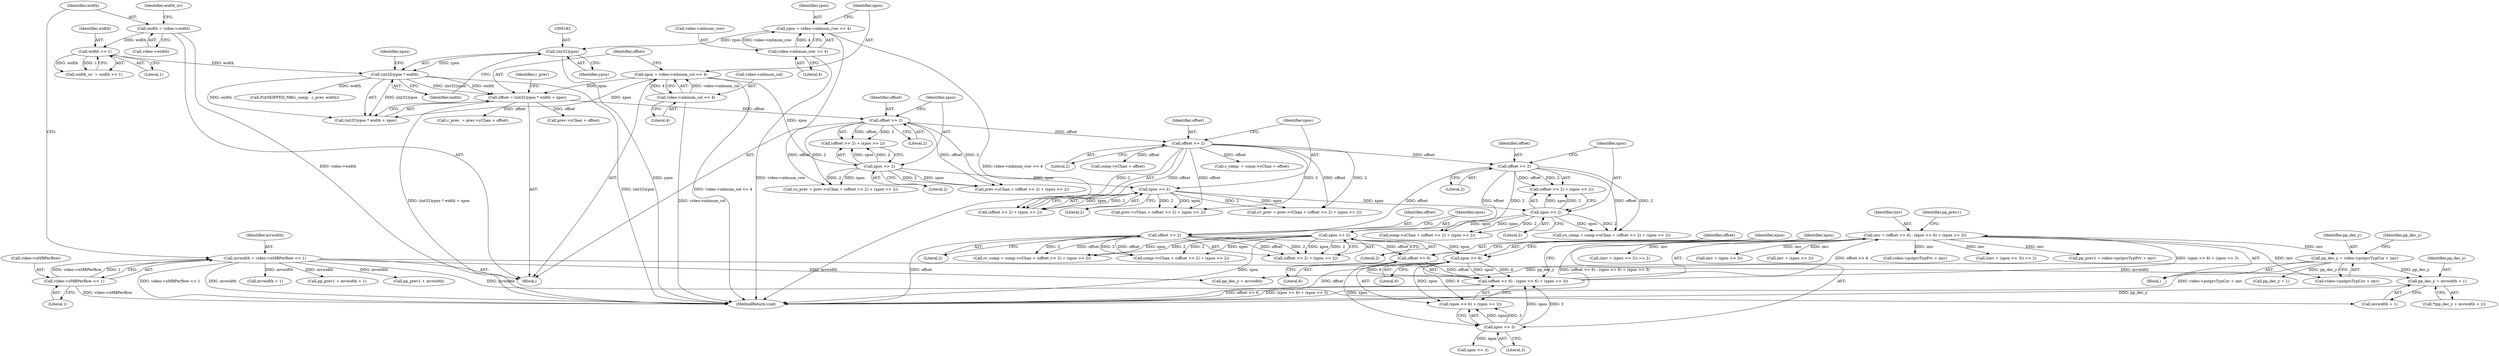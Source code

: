 digraph "0_Android_961e5ac5788b52304e64b9a509781beaf5201fb0_0@pointer" {
"1000328" [label="(Call,pp_dec_y + mvwidth + 1)"];
"1000296" [label="(Call,pp_dec_y = video->pstprcTypCur + imv)"];
"1000276" [label="(Call,imv = (offset >> 6) - (xpos >> 6) + (xpos >> 3))"];
"1000278" [label="(Call,(offset >> 6) - (xpos >> 6) + (xpos >> 3))"];
"1000279" [label="(Call,offset >> 6)"];
"1000251" [label="(Call,offset >> 2)"];
"1000238" [label="(Call,offset >> 2)"];
"1000213" [label="(Call,offset >> 2)"];
"1000200" [label="(Call,offset >> 2)"];
"1000177" [label="(Call,offset = (int32)ypos * width + xpos)"];
"1000180" [label="(Call,(int32)ypos * width)"];
"1000181" [label="(Call,(int32)ypos)"];
"1000163" [label="(Call,ypos = video->mbnum_row << 4)"];
"1000165" [label="(Call,video->mbnum_row << 4)"];
"1000160" [label="(Call,width >> 1)"];
"1000153" [label="(Call,width = video->width)"];
"1000170" [label="(Call,xpos = video->mbnum_col << 4)"];
"1000172" [label="(Call,video->mbnum_col << 4)"];
"1000283" [label="(Call,xpos >> 6)"];
"1000254" [label="(Call,xpos >> 2)"];
"1000241" [label="(Call,xpos >> 2)"];
"1000216" [label="(Call,xpos >> 2)"];
"1000203" [label="(Call,xpos >> 2)"];
"1000286" [label="(Call,xpos >> 3)"];
"1000146" [label="(Call,mvwidth = video->nMBPerRow << 1)"];
"1000148" [label="(Call,video->nMBPerRow << 1)"];
"1000251" [label="(Call,offset >> 2)"];
"1000184" [label="(Identifier,width)"];
"1000171" [label="(Identifier,xpos)"];
"1000256" [label="(Literal,2)"];
"1000297" [label="(Identifier,pp_dec_y)"];
"1000206" [label="(Call,cv_prev = prev->vChan + (offset >> 2) + (xpos >> 2))"];
"1000186" [label="(Call,c_prev  = prev->yChan + offset)"];
"1000296" [label="(Call,pp_dec_y = video->pstprcTypCur + imv)"];
"1000252" [label="(Identifier,offset)"];
"1000199" [label="(Call,(offset >> 2) + (xpos >> 2))"];
"1000202" [label="(Literal,2)"];
"1000214" [label="(Identifier,offset)"];
"1000176" [label="(Literal,4)"];
"1000172" [label="(Call,video->mbnum_col << 4)"];
"1000390" [label="(MethodReturn,void)"];
"1000241" [label="(Call,xpos >> 2)"];
"1000215" [label="(Literal,2)"];
"1000349" [label="(Call,(imv + (xpos >> 3)) >> 2)"];
"1000323" [label="(Call,pp_prev1 + mvwidth)"];
"1000177" [label="(Call,offset = (int32)ypos * width + xpos)"];
"1000305" [label="(Identifier,pp_dec_y)"];
"1000195" [label="(Call,prev->uChan + (offset >> 2) + (xpos >> 2))"];
"1000231" [label="(Call,cu_comp = comp->uChan + (offset >> 2) + (xpos >> 2))"];
"1000330" [label="(Call,mvwidth + 1)"];
"1000239" [label="(Identifier,offset)"];
"1000161" [label="(Identifier,width)"];
"1000282" [label="(Call,(xpos >> 6) + (xpos >> 3))"];
"1000155" [label="(Call,video->width)"];
"1000285" [label="(Literal,6)"];
"1000164" [label="(Identifier,ypos)"];
"1000213" [label="(Call,offset >> 2)"];
"1000159" [label="(Identifier,width_uv)"];
"1000188" [label="(Call,prev->yChan + offset)"];
"1000255" [label="(Identifier,xpos)"];
"1000187" [label="(Identifier,c_prev)"];
"1000204" [label="(Identifier,xpos)"];
"1000336" [label="(Call,mvwidth + 1)"];
"1000329" [label="(Identifier,pp_dec_y)"];
"1000275" [label="(Block,)"];
"1000162" [label="(Literal,1)"];
"1000165" [label="(Call,video->mbnum_row << 4)"];
"1000226" [label="(Call,comp->yChan + offset)"];
"1000154" [label="(Identifier,width)"];
"1000152" [label="(Literal,1)"];
"1000278" [label="(Call,(offset >> 6) - (xpos >> 6) + (xpos >> 3))"];
"1000367" [label="(Call,imv + (xpos >> 3))"];
"1000240" [label="(Literal,2)"];
"1000212" [label="(Call,(offset >> 2) + (xpos >> 2))"];
"1000153" [label="(Call,width = video->width)"];
"1000146" [label="(Call,mvwidth = video->nMBPerRow << 1)"];
"1000352" [label="(Call,xpos >> 3)"];
"1000350" [label="(Call,imv + (xpos >> 3))"];
"1000160" [label="(Call,width >> 1)"];
"1000276" [label="(Call,imv = (offset >> 6) - (xpos >> 6) + (xpos >> 3))"];
"1000208" [label="(Call,prev->vChan + (offset >> 2) + (xpos >> 2))"];
"1000310" [label="(Call,pp_dec_y + 1)"];
"1000224" [label="(Call,c_comp  = comp->yChan + offset)"];
"1000185" [label="(Identifier,xpos)"];
"1000112" [label="(Block,)"];
"1000181" [label="(Call,(int32)ypos)"];
"1000218" [label="(Literal,2)"];
"1000244" [label="(Call,cv_comp = comp->vChan + (offset >> 2) + (xpos >> 2))"];
"1000298" [label="(Call,video->pstprcTypCur + imv)"];
"1000149" [label="(Call,video->nMBPerRow)"];
"1000233" [label="(Call,comp->uChan + (offset >> 2) + (xpos >> 2))"];
"1000183" [label="(Identifier,ypos)"];
"1000288" [label="(Literal,3)"];
"1000283" [label="(Call,xpos >> 6)"];
"1000169" [label="(Literal,4)"];
"1000319" [label="(Call,pp_dec_y + mvwidth)"];
"1000277" [label="(Identifier,imv)"];
"1000158" [label="(Call,width_uv  = width >> 1)"];
"1000166" [label="(Call,video->mbnum_row)"];
"1000327" [label="(Call,*(pp_dec_y + mvwidth + 1))"];
"1000147" [label="(Identifier,mvwidth)"];
"1000148" [label="(Call,video->nMBPerRow << 1)"];
"1000193" [label="(Call,cu_prev = prev->uChan + (offset >> 2) + (xpos >> 2))"];
"1000238" [label="(Call,offset >> 2)"];
"1000246" [label="(Call,comp->vChan + (offset >> 2) + (xpos >> 2))"];
"1000257" [label="(Call,PutSKIPPED_MB(c_comp,  c_prev, width))"];
"1000250" [label="(Call,(offset >> 2) + (xpos >> 2))"];
"1000328" [label="(Call,pp_dec_y + mvwidth + 1)"];
"1000242" [label="(Identifier,xpos)"];
"1000284" [label="(Identifier,xpos)"];
"1000200" [label="(Call,offset >> 2)"];
"1000201" [label="(Identifier,offset)"];
"1000179" [label="(Call,(int32)ypos * width + xpos)"];
"1000279" [label="(Call,offset >> 6)"];
"1000178" [label="(Identifier,offset)"];
"1000237" [label="(Call,(offset >> 2) + (xpos >> 2))"];
"1000290" [label="(Identifier,pp_prev1)"];
"1000163" [label="(Call,ypos = video->mbnum_row << 4)"];
"1000281" [label="(Literal,6)"];
"1000180" [label="(Call,(int32)ypos * width)"];
"1000286" [label="(Call,xpos >> 3)"];
"1000216" [label="(Call,xpos >> 2)"];
"1000205" [label="(Literal,2)"];
"1000291" [label="(Call,video->pstprcTypPrv + imv)"];
"1000287" [label="(Identifier,xpos)"];
"1000280" [label="(Identifier,offset)"];
"1000253" [label="(Literal,2)"];
"1000203" [label="(Call,xpos >> 2)"];
"1000366" [label="(Call,(imv + (xpos >> 3)) >> 2)"];
"1000243" [label="(Literal,2)"];
"1000170" [label="(Call,xpos = video->mbnum_col << 4)"];
"1000254" [label="(Call,xpos >> 2)"];
"1000334" [label="(Call,pp_prev1 + mvwidth + 1)"];
"1000173" [label="(Call,video->mbnum_col)"];
"1000289" [label="(Call,pp_prev1 = video->pstprcTypPrv + imv)"];
"1000217" [label="(Identifier,xpos)"];
"1000328" -> "1000327"  [label="AST: "];
"1000328" -> "1000330"  [label="CFG: "];
"1000329" -> "1000328"  [label="AST: "];
"1000330" -> "1000328"  [label="AST: "];
"1000327" -> "1000328"  [label="CFG: "];
"1000328" -> "1000390"  [label="DDG: pp_dec_y"];
"1000296" -> "1000328"  [label="DDG: pp_dec_y"];
"1000146" -> "1000328"  [label="DDG: mvwidth"];
"1000296" -> "1000275"  [label="AST: "];
"1000296" -> "1000298"  [label="CFG: "];
"1000297" -> "1000296"  [label="AST: "];
"1000298" -> "1000296"  [label="AST: "];
"1000305" -> "1000296"  [label="CFG: "];
"1000296" -> "1000390"  [label="DDG: video->pstprcTypCur + imv"];
"1000276" -> "1000296"  [label="DDG: imv"];
"1000296" -> "1000310"  [label="DDG: pp_dec_y"];
"1000296" -> "1000319"  [label="DDG: pp_dec_y"];
"1000276" -> "1000275"  [label="AST: "];
"1000276" -> "1000278"  [label="CFG: "];
"1000277" -> "1000276"  [label="AST: "];
"1000278" -> "1000276"  [label="AST: "];
"1000290" -> "1000276"  [label="CFG: "];
"1000276" -> "1000390"  [label="DDG: (offset >> 6) - (xpos >> 6) + (xpos >> 3)"];
"1000278" -> "1000276"  [label="DDG: offset >> 6"];
"1000278" -> "1000276"  [label="DDG: (xpos >> 6) + (xpos >> 3)"];
"1000276" -> "1000289"  [label="DDG: imv"];
"1000276" -> "1000291"  [label="DDG: imv"];
"1000276" -> "1000298"  [label="DDG: imv"];
"1000276" -> "1000349"  [label="DDG: imv"];
"1000276" -> "1000350"  [label="DDG: imv"];
"1000276" -> "1000366"  [label="DDG: imv"];
"1000276" -> "1000367"  [label="DDG: imv"];
"1000278" -> "1000282"  [label="CFG: "];
"1000279" -> "1000278"  [label="AST: "];
"1000282" -> "1000278"  [label="AST: "];
"1000278" -> "1000390"  [label="DDG: (xpos >> 6) + (xpos >> 3)"];
"1000278" -> "1000390"  [label="DDG: offset >> 6"];
"1000279" -> "1000278"  [label="DDG: offset"];
"1000279" -> "1000278"  [label="DDG: 6"];
"1000283" -> "1000278"  [label="DDG: xpos"];
"1000283" -> "1000278"  [label="DDG: 6"];
"1000286" -> "1000278"  [label="DDG: xpos"];
"1000286" -> "1000278"  [label="DDG: 3"];
"1000279" -> "1000281"  [label="CFG: "];
"1000280" -> "1000279"  [label="AST: "];
"1000281" -> "1000279"  [label="AST: "];
"1000284" -> "1000279"  [label="CFG: "];
"1000279" -> "1000390"  [label="DDG: offset"];
"1000251" -> "1000279"  [label="DDG: offset"];
"1000251" -> "1000250"  [label="AST: "];
"1000251" -> "1000253"  [label="CFG: "];
"1000252" -> "1000251"  [label="AST: "];
"1000253" -> "1000251"  [label="AST: "];
"1000255" -> "1000251"  [label="CFG: "];
"1000251" -> "1000390"  [label="DDG: offset"];
"1000251" -> "1000244"  [label="DDG: offset"];
"1000251" -> "1000244"  [label="DDG: 2"];
"1000251" -> "1000246"  [label="DDG: offset"];
"1000251" -> "1000246"  [label="DDG: 2"];
"1000251" -> "1000250"  [label="DDG: offset"];
"1000251" -> "1000250"  [label="DDG: 2"];
"1000238" -> "1000251"  [label="DDG: offset"];
"1000238" -> "1000237"  [label="AST: "];
"1000238" -> "1000240"  [label="CFG: "];
"1000239" -> "1000238"  [label="AST: "];
"1000240" -> "1000238"  [label="AST: "];
"1000242" -> "1000238"  [label="CFG: "];
"1000238" -> "1000231"  [label="DDG: offset"];
"1000238" -> "1000231"  [label="DDG: 2"];
"1000238" -> "1000233"  [label="DDG: offset"];
"1000238" -> "1000233"  [label="DDG: 2"];
"1000238" -> "1000237"  [label="DDG: offset"];
"1000238" -> "1000237"  [label="DDG: 2"];
"1000213" -> "1000238"  [label="DDG: offset"];
"1000213" -> "1000212"  [label="AST: "];
"1000213" -> "1000215"  [label="CFG: "];
"1000214" -> "1000213"  [label="AST: "];
"1000215" -> "1000213"  [label="AST: "];
"1000217" -> "1000213"  [label="CFG: "];
"1000213" -> "1000206"  [label="DDG: offset"];
"1000213" -> "1000206"  [label="DDG: 2"];
"1000213" -> "1000208"  [label="DDG: offset"];
"1000213" -> "1000208"  [label="DDG: 2"];
"1000213" -> "1000212"  [label="DDG: offset"];
"1000213" -> "1000212"  [label="DDG: 2"];
"1000200" -> "1000213"  [label="DDG: offset"];
"1000213" -> "1000224"  [label="DDG: offset"];
"1000213" -> "1000226"  [label="DDG: offset"];
"1000200" -> "1000199"  [label="AST: "];
"1000200" -> "1000202"  [label="CFG: "];
"1000201" -> "1000200"  [label="AST: "];
"1000202" -> "1000200"  [label="AST: "];
"1000204" -> "1000200"  [label="CFG: "];
"1000200" -> "1000193"  [label="DDG: offset"];
"1000200" -> "1000193"  [label="DDG: 2"];
"1000200" -> "1000195"  [label="DDG: offset"];
"1000200" -> "1000195"  [label="DDG: 2"];
"1000200" -> "1000199"  [label="DDG: offset"];
"1000200" -> "1000199"  [label="DDG: 2"];
"1000177" -> "1000200"  [label="DDG: offset"];
"1000177" -> "1000112"  [label="AST: "];
"1000177" -> "1000179"  [label="CFG: "];
"1000178" -> "1000177"  [label="AST: "];
"1000179" -> "1000177"  [label="AST: "];
"1000187" -> "1000177"  [label="CFG: "];
"1000177" -> "1000390"  [label="DDG: (int32)ypos * width + xpos"];
"1000180" -> "1000177"  [label="DDG: (int32)ypos"];
"1000180" -> "1000177"  [label="DDG: width"];
"1000170" -> "1000177"  [label="DDG: xpos"];
"1000177" -> "1000186"  [label="DDG: offset"];
"1000177" -> "1000188"  [label="DDG: offset"];
"1000180" -> "1000179"  [label="AST: "];
"1000180" -> "1000184"  [label="CFG: "];
"1000181" -> "1000180"  [label="AST: "];
"1000184" -> "1000180"  [label="AST: "];
"1000185" -> "1000180"  [label="CFG: "];
"1000180" -> "1000390"  [label="DDG: (int32)ypos"];
"1000180" -> "1000179"  [label="DDG: (int32)ypos"];
"1000180" -> "1000179"  [label="DDG: width"];
"1000181" -> "1000180"  [label="DDG: ypos"];
"1000160" -> "1000180"  [label="DDG: width"];
"1000180" -> "1000257"  [label="DDG: width"];
"1000181" -> "1000183"  [label="CFG: "];
"1000182" -> "1000181"  [label="AST: "];
"1000183" -> "1000181"  [label="AST: "];
"1000184" -> "1000181"  [label="CFG: "];
"1000181" -> "1000390"  [label="DDG: ypos"];
"1000163" -> "1000181"  [label="DDG: ypos"];
"1000163" -> "1000112"  [label="AST: "];
"1000163" -> "1000165"  [label="CFG: "];
"1000164" -> "1000163"  [label="AST: "];
"1000165" -> "1000163"  [label="AST: "];
"1000171" -> "1000163"  [label="CFG: "];
"1000163" -> "1000390"  [label="DDG: video->mbnum_row << 4"];
"1000165" -> "1000163"  [label="DDG: video->mbnum_row"];
"1000165" -> "1000163"  [label="DDG: 4"];
"1000165" -> "1000169"  [label="CFG: "];
"1000166" -> "1000165"  [label="AST: "];
"1000169" -> "1000165"  [label="AST: "];
"1000165" -> "1000390"  [label="DDG: video->mbnum_row"];
"1000160" -> "1000158"  [label="AST: "];
"1000160" -> "1000162"  [label="CFG: "];
"1000161" -> "1000160"  [label="AST: "];
"1000162" -> "1000160"  [label="AST: "];
"1000158" -> "1000160"  [label="CFG: "];
"1000160" -> "1000158"  [label="DDG: width"];
"1000160" -> "1000158"  [label="DDG: 1"];
"1000153" -> "1000160"  [label="DDG: width"];
"1000153" -> "1000112"  [label="AST: "];
"1000153" -> "1000155"  [label="CFG: "];
"1000154" -> "1000153"  [label="AST: "];
"1000155" -> "1000153"  [label="AST: "];
"1000159" -> "1000153"  [label="CFG: "];
"1000153" -> "1000390"  [label="DDG: video->width"];
"1000170" -> "1000112"  [label="AST: "];
"1000170" -> "1000172"  [label="CFG: "];
"1000171" -> "1000170"  [label="AST: "];
"1000172" -> "1000170"  [label="AST: "];
"1000178" -> "1000170"  [label="CFG: "];
"1000170" -> "1000390"  [label="DDG: video->mbnum_col << 4"];
"1000172" -> "1000170"  [label="DDG: video->mbnum_col"];
"1000172" -> "1000170"  [label="DDG: 4"];
"1000170" -> "1000179"  [label="DDG: xpos"];
"1000170" -> "1000203"  [label="DDG: xpos"];
"1000172" -> "1000176"  [label="CFG: "];
"1000173" -> "1000172"  [label="AST: "];
"1000176" -> "1000172"  [label="AST: "];
"1000172" -> "1000390"  [label="DDG: video->mbnum_col"];
"1000283" -> "1000282"  [label="AST: "];
"1000283" -> "1000285"  [label="CFG: "];
"1000284" -> "1000283"  [label="AST: "];
"1000285" -> "1000283"  [label="AST: "];
"1000287" -> "1000283"  [label="CFG: "];
"1000283" -> "1000282"  [label="DDG: xpos"];
"1000283" -> "1000282"  [label="DDG: 6"];
"1000254" -> "1000283"  [label="DDG: xpos"];
"1000283" -> "1000286"  [label="DDG: xpos"];
"1000254" -> "1000250"  [label="AST: "];
"1000254" -> "1000256"  [label="CFG: "];
"1000255" -> "1000254"  [label="AST: "];
"1000256" -> "1000254"  [label="AST: "];
"1000250" -> "1000254"  [label="CFG: "];
"1000254" -> "1000390"  [label="DDG: xpos"];
"1000254" -> "1000244"  [label="DDG: xpos"];
"1000254" -> "1000244"  [label="DDG: 2"];
"1000254" -> "1000246"  [label="DDG: xpos"];
"1000254" -> "1000246"  [label="DDG: 2"];
"1000254" -> "1000250"  [label="DDG: xpos"];
"1000254" -> "1000250"  [label="DDG: 2"];
"1000241" -> "1000254"  [label="DDG: xpos"];
"1000241" -> "1000237"  [label="AST: "];
"1000241" -> "1000243"  [label="CFG: "];
"1000242" -> "1000241"  [label="AST: "];
"1000243" -> "1000241"  [label="AST: "];
"1000237" -> "1000241"  [label="CFG: "];
"1000241" -> "1000231"  [label="DDG: xpos"];
"1000241" -> "1000231"  [label="DDG: 2"];
"1000241" -> "1000233"  [label="DDG: xpos"];
"1000241" -> "1000233"  [label="DDG: 2"];
"1000241" -> "1000237"  [label="DDG: xpos"];
"1000241" -> "1000237"  [label="DDG: 2"];
"1000216" -> "1000241"  [label="DDG: xpos"];
"1000216" -> "1000212"  [label="AST: "];
"1000216" -> "1000218"  [label="CFG: "];
"1000217" -> "1000216"  [label="AST: "];
"1000218" -> "1000216"  [label="AST: "];
"1000212" -> "1000216"  [label="CFG: "];
"1000216" -> "1000206"  [label="DDG: xpos"];
"1000216" -> "1000206"  [label="DDG: 2"];
"1000216" -> "1000208"  [label="DDG: xpos"];
"1000216" -> "1000208"  [label="DDG: 2"];
"1000216" -> "1000212"  [label="DDG: xpos"];
"1000216" -> "1000212"  [label="DDG: 2"];
"1000203" -> "1000216"  [label="DDG: xpos"];
"1000203" -> "1000199"  [label="AST: "];
"1000203" -> "1000205"  [label="CFG: "];
"1000204" -> "1000203"  [label="AST: "];
"1000205" -> "1000203"  [label="AST: "];
"1000199" -> "1000203"  [label="CFG: "];
"1000203" -> "1000193"  [label="DDG: xpos"];
"1000203" -> "1000193"  [label="DDG: 2"];
"1000203" -> "1000195"  [label="DDG: xpos"];
"1000203" -> "1000195"  [label="DDG: 2"];
"1000203" -> "1000199"  [label="DDG: xpos"];
"1000203" -> "1000199"  [label="DDG: 2"];
"1000286" -> "1000282"  [label="AST: "];
"1000286" -> "1000288"  [label="CFG: "];
"1000287" -> "1000286"  [label="AST: "];
"1000288" -> "1000286"  [label="AST: "];
"1000282" -> "1000286"  [label="CFG: "];
"1000286" -> "1000282"  [label="DDG: xpos"];
"1000286" -> "1000282"  [label="DDG: 3"];
"1000286" -> "1000352"  [label="DDG: xpos"];
"1000146" -> "1000112"  [label="AST: "];
"1000146" -> "1000148"  [label="CFG: "];
"1000147" -> "1000146"  [label="AST: "];
"1000148" -> "1000146"  [label="AST: "];
"1000154" -> "1000146"  [label="CFG: "];
"1000146" -> "1000390"  [label="DDG: video->nMBPerRow << 1"];
"1000146" -> "1000390"  [label="DDG: mvwidth"];
"1000148" -> "1000146"  [label="DDG: video->nMBPerRow"];
"1000148" -> "1000146"  [label="DDG: 1"];
"1000146" -> "1000319"  [label="DDG: mvwidth"];
"1000146" -> "1000323"  [label="DDG: mvwidth"];
"1000146" -> "1000330"  [label="DDG: mvwidth"];
"1000146" -> "1000334"  [label="DDG: mvwidth"];
"1000146" -> "1000336"  [label="DDG: mvwidth"];
"1000148" -> "1000152"  [label="CFG: "];
"1000149" -> "1000148"  [label="AST: "];
"1000152" -> "1000148"  [label="AST: "];
"1000148" -> "1000390"  [label="DDG: video->nMBPerRow"];
}
